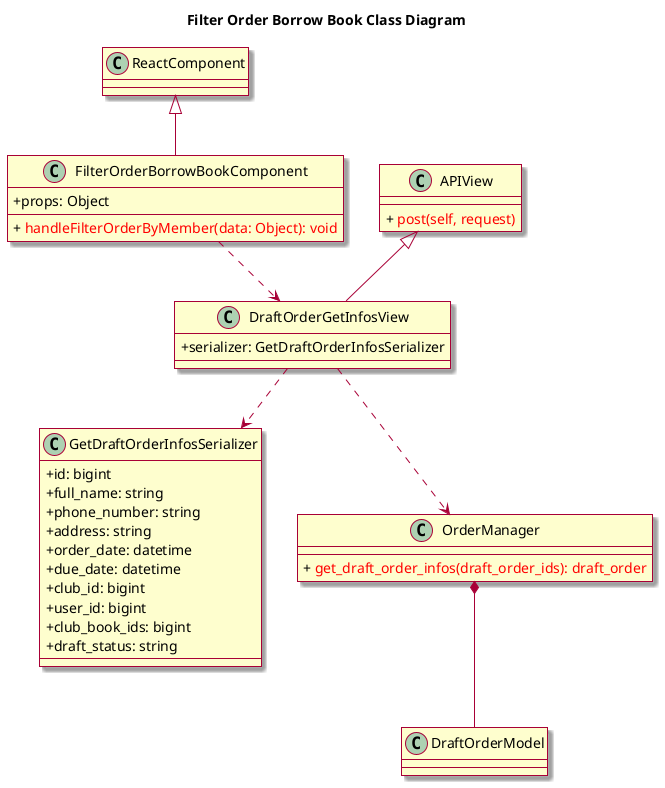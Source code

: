 @startuml
skin rose
skinparam classAttributeIconSize 0

title Filter Order Borrow Book Class Diagram
class ReactComponent

class FilterOrderBorrowBookComponent {
	+ props: Object
	+ {method} <color:red> handleFilterOrderByMember(data: Object): void
}

class DraftOrderGetInfosView {
	+ serializer: GetDraftOrderInfosSerializer
}

class APIView {
	+ {method} <color:red> post(self, request)
}
class GetDraftOrderInfosSerializer {
    + id: bigint
    + full_name: string
    + phone_number: string
    + address: string
    + order_date: datetime
    + due_date: datetime 
    + club_id: bigint
    + user_id: bigint
    + club_book_ids: bigint
    + draft_status: string
}
class OrderManager{
    + {method} <color:red> get_draft_order_infos(draft_order_ids): draft_order
}
class DraftOrderModel{

}
ReactComponent <|-- FilterOrderBorrowBookComponent
APIView <|-- DraftOrderGetInfosView
FilterOrderBorrowBookComponent ..> DraftOrderGetInfosView
DraftOrderGetInfosView ..> GetDraftOrderInfosSerializer
DraftOrderGetInfosView ..> OrderManager
OrderManager *-- DraftOrderModel
@enduml